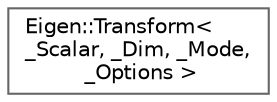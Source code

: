 digraph "Graphical Class Hierarchy"
{
 // LATEX_PDF_SIZE
  bgcolor="transparent";
  edge [fontname=Helvetica,fontsize=10,labelfontname=Helvetica,labelfontsize=10];
  node [fontname=Helvetica,fontsize=10,shape=box,height=0.2,width=0.4];
  rankdir="LR";
  Node0 [id="Node000000",label="Eigen::Transform\< \l_Scalar, _Dim, _Mode,\l _Options \>",height=0.2,width=0.4,color="grey40", fillcolor="white", style="filled",URL="$classEigen_1_1Transform.html",tooltip="Represents an homogeneous transformation in a N dimensional space."];
}
